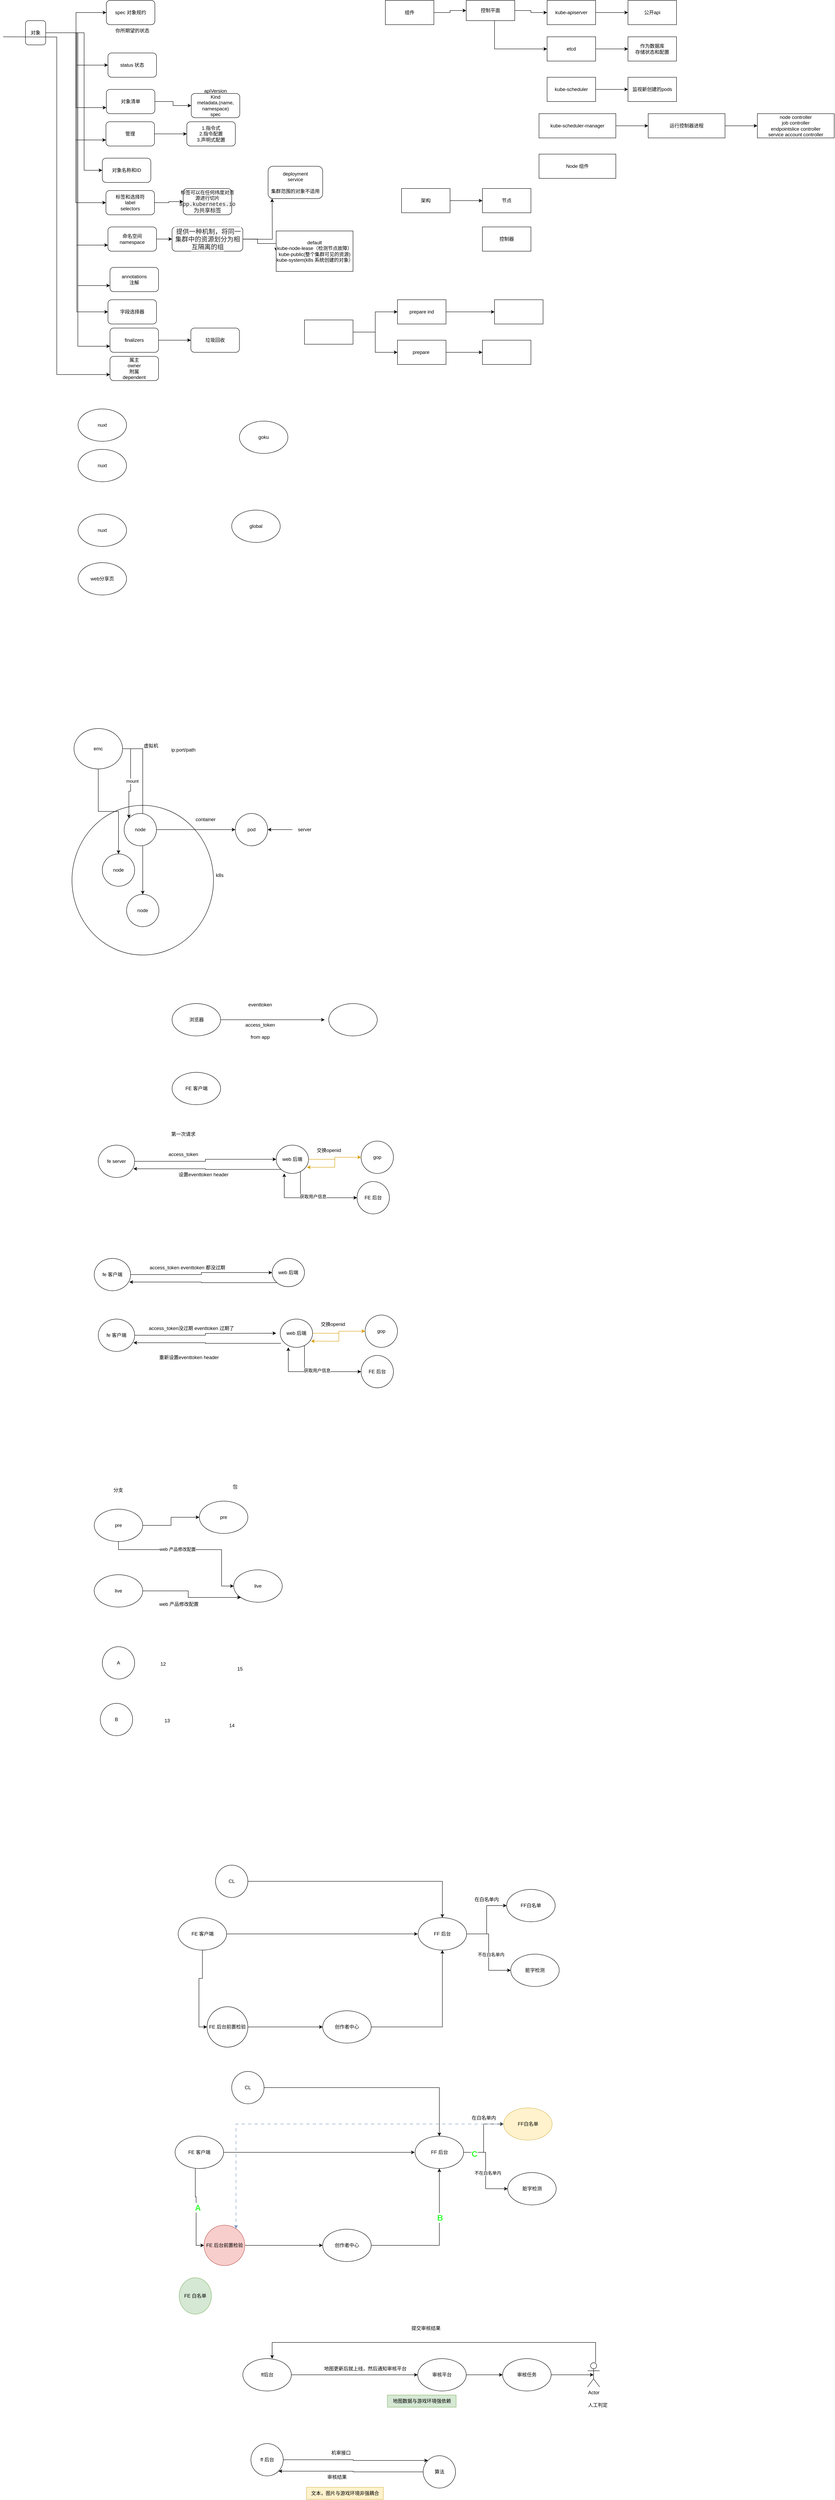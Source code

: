 <mxfile version="24.7.6">
  <diagram name="Page-1" id="EzidtO3Hb19t3wDcSpyZ">
    <mxGraphModel dx="1602" dy="846" grid="1" gridSize="10" guides="1" tooltips="1" connect="1" arrows="1" fold="1" page="1" pageScale="1" pageWidth="827" pageHeight="1169" math="0" shadow="0">
      <root>
        <mxCell id="0" />
        <mxCell id="1" parent="0" />
        <mxCell id="jzxiRd1BHdq7fpUtfgvh-10" value="" style="ellipse;whiteSpace=wrap;html=1;" vertex="1" parent="1">
          <mxGeometry x="265" y="2110" width="350" height="370" as="geometry" />
        </mxCell>
        <mxCell id="i67tSVPoHM7ITiix1ZI--3" value="" style="edgeStyle=orthogonalEdgeStyle;rounded=0;orthogonalLoop=1;jettySize=auto;html=1;" parent="1" source="i67tSVPoHM7ITiix1ZI--1" target="i67tSVPoHM7ITiix1ZI--2" edge="1">
          <mxGeometry relative="1" as="geometry" />
        </mxCell>
        <mxCell id="i67tSVPoHM7ITiix1ZI--5" style="edgeStyle=orthogonalEdgeStyle;rounded=0;orthogonalLoop=1;jettySize=auto;html=1;entryX=0;entryY=0.5;entryDx=0;entryDy=0;" parent="1" source="i67tSVPoHM7ITiix1ZI--1" target="i67tSVPoHM7ITiix1ZI--4" edge="1">
          <mxGeometry relative="1" as="geometry" />
        </mxCell>
        <mxCell id="i67tSVPoHM7ITiix1ZI--9" style="edgeStyle=orthogonalEdgeStyle;rounded=0;orthogonalLoop=1;jettySize=auto;html=1;entryX=0;entryY=0.75;entryDx=0;entryDy=0;" parent="1" source="i67tSVPoHM7ITiix1ZI--1" target="i67tSVPoHM7ITiix1ZI--8" edge="1">
          <mxGeometry relative="1" as="geometry" />
        </mxCell>
        <mxCell id="i67tSVPoHM7ITiix1ZI--13" style="edgeStyle=orthogonalEdgeStyle;rounded=0;orthogonalLoop=1;jettySize=auto;html=1;entryX=0;entryY=0.75;entryDx=0;entryDy=0;" parent="1" source="i67tSVPoHM7ITiix1ZI--1" target="i67tSVPoHM7ITiix1ZI--12" edge="1">
          <mxGeometry relative="1" as="geometry" />
        </mxCell>
        <mxCell id="i67tSVPoHM7ITiix1ZI--18" style="edgeStyle=orthogonalEdgeStyle;rounded=0;orthogonalLoop=1;jettySize=auto;html=1;entryX=0;entryY=0.5;entryDx=0;entryDy=0;" parent="1" source="i67tSVPoHM7ITiix1ZI--1" target="i67tSVPoHM7ITiix1ZI--17" edge="1">
          <mxGeometry relative="1" as="geometry">
            <Array as="points">
              <mxPoint x="295" y="200" />
              <mxPoint x="295" y="540" />
            </Array>
          </mxGeometry>
        </mxCell>
        <mxCell id="i67tSVPoHM7ITiix1ZI--21" style="edgeStyle=orthogonalEdgeStyle;rounded=0;orthogonalLoop=1;jettySize=auto;html=1;entryX=0;entryY=0.5;entryDx=0;entryDy=0;" parent="1" source="i67tSVPoHM7ITiix1ZI--1" target="i67tSVPoHM7ITiix1ZI--20" edge="1">
          <mxGeometry relative="1" as="geometry" />
        </mxCell>
        <mxCell id="i67tSVPoHM7ITiix1ZI--25" style="edgeStyle=orthogonalEdgeStyle;rounded=0;orthogonalLoop=1;jettySize=auto;html=1;entryX=0;entryY=0.75;entryDx=0;entryDy=0;" parent="1" source="i67tSVPoHM7ITiix1ZI--1" target="i67tSVPoHM7ITiix1ZI--24" edge="1">
          <mxGeometry relative="1" as="geometry" />
        </mxCell>
        <mxCell id="i67tSVPoHM7ITiix1ZI--36" style="edgeStyle=orthogonalEdgeStyle;rounded=0;orthogonalLoop=1;jettySize=auto;html=1;entryX=0;entryY=0.75;entryDx=0;entryDy=0;" parent="1" source="i67tSVPoHM7ITiix1ZI--1" target="i67tSVPoHM7ITiix1ZI--35" edge="1">
          <mxGeometry relative="1" as="geometry" />
        </mxCell>
        <mxCell id="i67tSVPoHM7ITiix1ZI--38" style="edgeStyle=orthogonalEdgeStyle;rounded=0;orthogonalLoop=1;jettySize=auto;html=1;entryX=0;entryY=0.5;entryDx=0;entryDy=0;" parent="1" source="i67tSVPoHM7ITiix1ZI--1" target="i67tSVPoHM7ITiix1ZI--37" edge="1">
          <mxGeometry relative="1" as="geometry" />
        </mxCell>
        <mxCell id="i67tSVPoHM7ITiix1ZI--40" style="edgeStyle=orthogonalEdgeStyle;rounded=0;orthogonalLoop=1;jettySize=auto;html=1;entryX=0;entryY=0.75;entryDx=0;entryDy=0;" parent="1" source="i67tSVPoHM7ITiix1ZI--1" target="i67tSVPoHM7ITiix1ZI--39" edge="1">
          <mxGeometry relative="1" as="geometry" />
        </mxCell>
        <mxCell id="i67tSVPoHM7ITiix1ZI--1" value="对象" style="rounded=1;whiteSpace=wrap;html=1;" parent="1" vertex="1">
          <mxGeometry x="150" y="170" width="50" height="60" as="geometry" />
        </mxCell>
        <mxCell id="i67tSVPoHM7ITiix1ZI--2" value="spec 对象规约" style="rounded=1;whiteSpace=wrap;html=1;" parent="1" vertex="1">
          <mxGeometry x="350" y="120" width="120" height="60" as="geometry" />
        </mxCell>
        <mxCell id="i67tSVPoHM7ITiix1ZI--4" value="status 状态" style="rounded=1;whiteSpace=wrap;html=1;" parent="1" vertex="1">
          <mxGeometry x="354" y="250" width="120" height="60" as="geometry" />
        </mxCell>
        <mxCell id="i67tSVPoHM7ITiix1ZI--6" value="你所期望的状态" style="text;html=1;align=center;verticalAlign=middle;resizable=0;points=[];autosize=1;strokeColor=none;fillColor=none;" parent="1" vertex="1">
          <mxGeometry x="359" y="180" width="110" height="30" as="geometry" />
        </mxCell>
        <mxCell id="i67tSVPoHM7ITiix1ZI--11" value="" style="edgeStyle=orthogonalEdgeStyle;rounded=0;orthogonalLoop=1;jettySize=auto;html=1;" parent="1" source="i67tSVPoHM7ITiix1ZI--8" target="i67tSVPoHM7ITiix1ZI--10" edge="1">
          <mxGeometry relative="1" as="geometry" />
        </mxCell>
        <mxCell id="i67tSVPoHM7ITiix1ZI--8" value="对象清单" style="rounded=1;whiteSpace=wrap;html=1;" parent="1" vertex="1">
          <mxGeometry x="350" y="340" width="120" height="60" as="geometry" />
        </mxCell>
        <mxCell id="i67tSVPoHM7ITiix1ZI--10" value="apiVersion&lt;div&gt;Kind&lt;/div&gt;&lt;div&gt;metadata.(name, namespace)&lt;/div&gt;&lt;div&gt;spec&lt;/div&gt;&lt;div&gt;&lt;br&gt;&lt;/div&gt;" style="rounded=1;whiteSpace=wrap;html=1;" parent="1" vertex="1">
          <mxGeometry x="560" y="350" width="120" height="60" as="geometry" />
        </mxCell>
        <mxCell id="i67tSVPoHM7ITiix1ZI--15" value="" style="edgeStyle=orthogonalEdgeStyle;rounded=0;orthogonalLoop=1;jettySize=auto;html=1;" parent="1" source="i67tSVPoHM7ITiix1ZI--12" target="i67tSVPoHM7ITiix1ZI--14" edge="1">
          <mxGeometry relative="1" as="geometry" />
        </mxCell>
        <mxCell id="i67tSVPoHM7ITiix1ZI--12" value="管理" style="rounded=1;whiteSpace=wrap;html=1;" parent="1" vertex="1">
          <mxGeometry x="349" y="420" width="120" height="60" as="geometry" />
        </mxCell>
        <mxCell id="i67tSVPoHM7ITiix1ZI--14" value="1.指令式&lt;div&gt;2.指令配置&lt;/div&gt;&lt;div&gt;3.声明式配置&lt;/div&gt;" style="rounded=1;whiteSpace=wrap;html=1;" parent="1" vertex="1">
          <mxGeometry x="549" y="420" width="120" height="60" as="geometry" />
        </mxCell>
        <mxCell id="i67tSVPoHM7ITiix1ZI--17" value="对象名称和ID" style="rounded=1;whiteSpace=wrap;html=1;" parent="1" vertex="1">
          <mxGeometry x="340" y="510" width="120" height="60" as="geometry" />
        </mxCell>
        <mxCell id="i67tSVPoHM7ITiix1ZI--23" value="" style="edgeStyle=orthogonalEdgeStyle;rounded=0;orthogonalLoop=1;jettySize=auto;html=1;" parent="1" source="i67tSVPoHM7ITiix1ZI--20" target="i67tSVPoHM7ITiix1ZI--22" edge="1">
          <mxGeometry relative="1" as="geometry" />
        </mxCell>
        <mxCell id="i67tSVPoHM7ITiix1ZI--20" value="标签和选择符&lt;div&gt;label&lt;/div&gt;&lt;div&gt;selectors&lt;/div&gt;" style="rounded=1;whiteSpace=wrap;html=1;" parent="1" vertex="1">
          <mxGeometry x="349" y="590" width="120" height="60" as="geometry" />
        </mxCell>
        <mxCell id="i67tSVPoHM7ITiix1ZI--22" value="标签可以在任何纬度对资源进行切片&lt;div&gt;&lt;span style=&quot;color: rgb(34, 34, 34); font-family: SFMono-Regular, Menlo, Monaco, Consolas, &amp;quot;liberation mono&amp;quot;, &amp;quot;courier new&amp;quot;, monospace; font-size: 13.6px; text-align: left; background-color: rgba(0, 0, 0, 0.05);&quot;&gt;app.kubernetes.io 为共享标签&lt;/span&gt;&lt;br&gt;&lt;/div&gt;" style="rounded=1;whiteSpace=wrap;html=1;" parent="1" vertex="1">
          <mxGeometry x="540" y="585" width="120" height="65" as="geometry" />
        </mxCell>
        <mxCell id="i67tSVPoHM7ITiix1ZI--27" value="" style="edgeStyle=orthogonalEdgeStyle;rounded=0;orthogonalLoop=1;jettySize=auto;html=1;" parent="1" source="i67tSVPoHM7ITiix1ZI--24" target="i67tSVPoHM7ITiix1ZI--26" edge="1">
          <mxGeometry relative="1" as="geometry" />
        </mxCell>
        <mxCell id="i67tSVPoHM7ITiix1ZI--24" value="命名空间&lt;div&gt;namespace&lt;/div&gt;" style="rounded=1;whiteSpace=wrap;html=1;" parent="1" vertex="1">
          <mxGeometry x="354" y="680" width="120" height="60" as="geometry" />
        </mxCell>
        <mxCell id="i67tSVPoHM7ITiix1ZI--29" value="" style="edgeStyle=orthogonalEdgeStyle;rounded=0;orthogonalLoop=1;jettySize=auto;html=1;" parent="1" edge="1">
          <mxGeometry relative="1" as="geometry">
            <mxPoint x="630" y="710" as="sourcePoint" />
            <mxPoint x="760" y="610" as="targetPoint" />
          </mxGeometry>
        </mxCell>
        <mxCell id="i67tSVPoHM7ITiix1ZI--31" style="edgeStyle=orthogonalEdgeStyle;rounded=0;orthogonalLoop=1;jettySize=auto;html=1;entryX=0;entryY=0.5;entryDx=0;entryDy=0;" parent="1" source="i67tSVPoHM7ITiix1ZI--26" target="i67tSVPoHM7ITiix1ZI--32" edge="1">
          <mxGeometry relative="1" as="geometry">
            <mxPoint x="760" y="720" as="targetPoint" />
            <Array as="points">
              <mxPoint x="724" y="710" />
              <mxPoint x="724" y="721" />
            </Array>
          </mxGeometry>
        </mxCell>
        <mxCell id="i67tSVPoHM7ITiix1ZI--26" value="&lt;span style=&quot;color: rgb(34, 34, 34); font-family: &amp;quot;open sans&amp;quot;, -apple-system, &amp;quot;system-ui&amp;quot;, &amp;quot;segoe ui&amp;quot;, Roboto, &amp;quot;helvetica neue&amp;quot;, Arial, sans-serif, &amp;quot;apple color emoji&amp;quot;, &amp;quot;segoe ui emoji&amp;quot;, &amp;quot;segoe ui symbol&amp;quot;; font-size: 16px; text-align: left; background-color: rgb(255, 255, 255);&quot;&gt;&amp;nbsp;提供一种机制，将同一集群中的资源划分为相互隔离的组&lt;/span&gt;" style="rounded=1;whiteSpace=wrap;html=1;" parent="1" vertex="1">
          <mxGeometry x="512.5" y="680" width="175" height="60" as="geometry" />
        </mxCell>
        <mxCell id="i67tSVPoHM7ITiix1ZI--28" value="deployment&lt;div&gt;service&lt;/div&gt;&lt;div&gt;&lt;br&gt;&lt;/div&gt;&lt;div&gt;集群范围的对象不适用&lt;/div&gt;" style="whiteSpace=wrap;html=1;rounded=1;" parent="1" vertex="1">
          <mxGeometry x="750" y="530" width="135" height="80" as="geometry" />
        </mxCell>
        <mxCell id="i67tSVPoHM7ITiix1ZI--32" value="default&lt;div&gt;kube-node-lease（检测节点故障）&lt;/div&gt;&lt;div&gt;kube-public(整个集群可见的资源)&lt;/div&gt;&lt;div&gt;kube-system(k8s 系统创建的对象）&lt;/div&gt;" style="whiteSpace=wrap;html=1;" parent="1" vertex="1">
          <mxGeometry x="770" y="690" width="190" height="100" as="geometry" />
        </mxCell>
        <mxCell id="i67tSVPoHM7ITiix1ZI--35" value="annotations&lt;div&gt;注解&lt;/div&gt;" style="rounded=1;whiteSpace=wrap;html=1;" parent="1" vertex="1">
          <mxGeometry x="359" y="780" width="120" height="60" as="geometry" />
        </mxCell>
        <mxCell id="i67tSVPoHM7ITiix1ZI--37" value="字段选择器" style="rounded=1;whiteSpace=wrap;html=1;" parent="1" vertex="1">
          <mxGeometry x="354" y="860" width="120" height="60" as="geometry" />
        </mxCell>
        <mxCell id="i67tSVPoHM7ITiix1ZI--42" value="" style="edgeStyle=orthogonalEdgeStyle;rounded=0;orthogonalLoop=1;jettySize=auto;html=1;" parent="1" source="i67tSVPoHM7ITiix1ZI--39" target="i67tSVPoHM7ITiix1ZI--41" edge="1">
          <mxGeometry relative="1" as="geometry" />
        </mxCell>
        <mxCell id="i67tSVPoHM7ITiix1ZI--39" value="finalizers" style="rounded=1;whiteSpace=wrap;html=1;" parent="1" vertex="1">
          <mxGeometry x="359" y="930" width="120" height="60" as="geometry" />
        </mxCell>
        <mxCell id="i67tSVPoHM7ITiix1ZI--41" value="垃圾回收" style="rounded=1;whiteSpace=wrap;html=1;" parent="1" vertex="1">
          <mxGeometry x="559" y="930" width="120" height="60" as="geometry" />
        </mxCell>
        <mxCell id="i67tSVPoHM7ITiix1ZI--43" value="属主&lt;div&gt;owner&lt;/div&gt;&lt;div&gt;附属&lt;/div&gt;&lt;div&gt;dependent&lt;/div&gt;" style="rounded=1;whiteSpace=wrap;html=1;" parent="1" vertex="1">
          <mxGeometry x="359" y="1000" width="120" height="60" as="geometry" />
        </mxCell>
        <mxCell id="i67tSVPoHM7ITiix1ZI--44" style="edgeStyle=orthogonalEdgeStyle;rounded=0;orthogonalLoop=1;jettySize=auto;html=1;entryX=0;entryY=0.75;entryDx=0;entryDy=0;" parent="1" target="i67tSVPoHM7ITiix1ZI--43" edge="1">
          <mxGeometry relative="1" as="geometry">
            <mxPoint x="94.75" y="210" as="sourcePoint" />
            <mxPoint x="254.75" y="1050" as="targetPoint" />
          </mxGeometry>
        </mxCell>
        <mxCell id="i67tSVPoHM7ITiix1ZI--50" value="" style="edgeStyle=orthogonalEdgeStyle;rounded=0;orthogonalLoop=1;jettySize=auto;html=1;" parent="1" source="i67tSVPoHM7ITiix1ZI--47" target="i67tSVPoHM7ITiix1ZI--49" edge="1">
          <mxGeometry relative="1" as="geometry" />
        </mxCell>
        <mxCell id="i67tSVPoHM7ITiix1ZI--47" value="组件" style="whiteSpace=wrap;html=1;" parent="1" vertex="1">
          <mxGeometry x="1040" y="120" width="120" height="60" as="geometry" />
        </mxCell>
        <mxCell id="i67tSVPoHM7ITiix1ZI--52" value="" style="edgeStyle=orthogonalEdgeStyle;rounded=0;orthogonalLoop=1;jettySize=auto;html=1;" parent="1" source="i67tSVPoHM7ITiix1ZI--49" target="i67tSVPoHM7ITiix1ZI--51" edge="1">
          <mxGeometry relative="1" as="geometry" />
        </mxCell>
        <mxCell id="i67tSVPoHM7ITiix1ZI--56" style="edgeStyle=orthogonalEdgeStyle;rounded=0;orthogonalLoop=1;jettySize=auto;html=1;entryX=0;entryY=0.5;entryDx=0;entryDy=0;" parent="1" source="i67tSVPoHM7ITiix1ZI--49" target="i67tSVPoHM7ITiix1ZI--55" edge="1">
          <mxGeometry relative="1" as="geometry">
            <Array as="points">
              <mxPoint x="1310" y="240" />
            </Array>
          </mxGeometry>
        </mxCell>
        <mxCell id="i67tSVPoHM7ITiix1ZI--49" value="控制平面" style="whiteSpace=wrap;html=1;" parent="1" vertex="1">
          <mxGeometry x="1240" y="120" width="120" height="50" as="geometry" />
        </mxCell>
        <mxCell id="i67tSVPoHM7ITiix1ZI--54" value="" style="edgeStyle=orthogonalEdgeStyle;rounded=0;orthogonalLoop=1;jettySize=auto;html=1;" parent="1" source="i67tSVPoHM7ITiix1ZI--51" target="i67tSVPoHM7ITiix1ZI--53" edge="1">
          <mxGeometry relative="1" as="geometry" />
        </mxCell>
        <mxCell id="i67tSVPoHM7ITiix1ZI--51" value="kube-apiserver" style="whiteSpace=wrap;html=1;" parent="1" vertex="1">
          <mxGeometry x="1440" y="120" width="120" height="60" as="geometry" />
        </mxCell>
        <mxCell id="i67tSVPoHM7ITiix1ZI--53" value="公开api" style="whiteSpace=wrap;html=1;" parent="1" vertex="1">
          <mxGeometry x="1640" y="120" width="120" height="60" as="geometry" />
        </mxCell>
        <mxCell id="i67tSVPoHM7ITiix1ZI--58" value="" style="edgeStyle=orthogonalEdgeStyle;rounded=0;orthogonalLoop=1;jettySize=auto;html=1;" parent="1" source="i67tSVPoHM7ITiix1ZI--55" target="i67tSVPoHM7ITiix1ZI--57" edge="1">
          <mxGeometry relative="1" as="geometry" />
        </mxCell>
        <mxCell id="i67tSVPoHM7ITiix1ZI--55" value="etcd" style="whiteSpace=wrap;html=1;" parent="1" vertex="1">
          <mxGeometry x="1440" y="210" width="120" height="60" as="geometry" />
        </mxCell>
        <mxCell id="i67tSVPoHM7ITiix1ZI--57" value="作为数据库&lt;div&gt;存储状态和配置&lt;/div&gt;" style="whiteSpace=wrap;html=1;" parent="1" vertex="1">
          <mxGeometry x="1640" y="210" width="120" height="60" as="geometry" />
        </mxCell>
        <mxCell id="i67tSVPoHM7ITiix1ZI--61" value="" style="edgeStyle=orthogonalEdgeStyle;rounded=0;orthogonalLoop=1;jettySize=auto;html=1;" parent="1" source="i67tSVPoHM7ITiix1ZI--59" target="i67tSVPoHM7ITiix1ZI--60" edge="1">
          <mxGeometry relative="1" as="geometry" />
        </mxCell>
        <mxCell id="i67tSVPoHM7ITiix1ZI--59" value="kube-scheduler" style="whiteSpace=wrap;html=1;" parent="1" vertex="1">
          <mxGeometry x="1440" y="310" width="120" height="60" as="geometry" />
        </mxCell>
        <mxCell id="i67tSVPoHM7ITiix1ZI--60" value="监视新创建的pods" style="whiteSpace=wrap;html=1;" parent="1" vertex="1">
          <mxGeometry x="1640" y="310" width="120" height="60" as="geometry" />
        </mxCell>
        <mxCell id="i67tSVPoHM7ITiix1ZI--64" value="" style="edgeStyle=orthogonalEdgeStyle;rounded=0;orthogonalLoop=1;jettySize=auto;html=1;" parent="1" source="i67tSVPoHM7ITiix1ZI--62" target="i67tSVPoHM7ITiix1ZI--63" edge="1">
          <mxGeometry relative="1" as="geometry" />
        </mxCell>
        <mxCell id="i67tSVPoHM7ITiix1ZI--62" value="kube-scheduler-manager" style="whiteSpace=wrap;html=1;" parent="1" vertex="1">
          <mxGeometry x="1420" y="400" width="190" height="60" as="geometry" />
        </mxCell>
        <mxCell id="i67tSVPoHM7ITiix1ZI--66" value="" style="edgeStyle=orthogonalEdgeStyle;rounded=0;orthogonalLoop=1;jettySize=auto;html=1;" parent="1" source="i67tSVPoHM7ITiix1ZI--63" target="i67tSVPoHM7ITiix1ZI--65" edge="1">
          <mxGeometry relative="1" as="geometry" />
        </mxCell>
        <mxCell id="i67tSVPoHM7ITiix1ZI--63" value="运行控制器进程" style="whiteSpace=wrap;html=1;" parent="1" vertex="1">
          <mxGeometry x="1690" y="400" width="190" height="60" as="geometry" />
        </mxCell>
        <mxCell id="i67tSVPoHM7ITiix1ZI--65" value="node controller&lt;div&gt;job controller&lt;/div&gt;&lt;div&gt;endpointslice controller&lt;/div&gt;&lt;div&gt;service account controller&lt;/div&gt;" style="whiteSpace=wrap;html=1;" parent="1" vertex="1">
          <mxGeometry x="1960" y="400" width="190" height="60" as="geometry" />
        </mxCell>
        <mxCell id="i67tSVPoHM7ITiix1ZI--67" value="Node 组件" style="whiteSpace=wrap;html=1;" parent="1" vertex="1">
          <mxGeometry x="1420" y="500" width="190" height="60" as="geometry" />
        </mxCell>
        <mxCell id="i67tSVPoHM7ITiix1ZI--70" value="" style="edgeStyle=orthogonalEdgeStyle;rounded=0;orthogonalLoop=1;jettySize=auto;html=1;" parent="1" source="i67tSVPoHM7ITiix1ZI--68" target="i67tSVPoHM7ITiix1ZI--69" edge="1">
          <mxGeometry relative="1" as="geometry" />
        </mxCell>
        <mxCell id="i67tSVPoHM7ITiix1ZI--68" value="架构" style="whiteSpace=wrap;html=1;" parent="1" vertex="1">
          <mxGeometry x="1080" y="585" width="120" height="60" as="geometry" />
        </mxCell>
        <mxCell id="i67tSVPoHM7ITiix1ZI--69" value="节点" style="whiteSpace=wrap;html=1;" parent="1" vertex="1">
          <mxGeometry x="1280" y="585" width="120" height="60" as="geometry" />
        </mxCell>
        <mxCell id="i67tSVPoHM7ITiix1ZI--71" value="控制器" style="whiteSpace=wrap;html=1;" parent="1" vertex="1">
          <mxGeometry x="1280" y="680" width="120" height="60" as="geometry" />
        </mxCell>
        <mxCell id="i67tSVPoHM7ITiix1ZI--79" style="edgeStyle=orthogonalEdgeStyle;rounded=0;orthogonalLoop=1;jettySize=auto;html=1;" parent="1" source="i67tSVPoHM7ITiix1ZI--72" edge="1">
          <mxGeometry relative="1" as="geometry">
            <mxPoint x="1280" y="990" as="targetPoint" />
          </mxGeometry>
        </mxCell>
        <mxCell id="i67tSVPoHM7ITiix1ZI--72" value="prepare&amp;nbsp;" style="rounded=0;whiteSpace=wrap;html=1;" parent="1" vertex="1">
          <mxGeometry x="1070" y="960" width="120" height="60" as="geometry" />
        </mxCell>
        <mxCell id="i67tSVPoHM7ITiix1ZI--77" style="edgeStyle=orthogonalEdgeStyle;rounded=0;orthogonalLoop=1;jettySize=auto;html=1;" parent="1" source="i67tSVPoHM7ITiix1ZI--73" edge="1">
          <mxGeometry relative="1" as="geometry">
            <mxPoint x="1310" y="890" as="targetPoint" />
          </mxGeometry>
        </mxCell>
        <mxCell id="i67tSVPoHM7ITiix1ZI--73" value="prepare ind" style="rounded=0;whiteSpace=wrap;html=1;" parent="1" vertex="1">
          <mxGeometry x="1070" y="860" width="120" height="60" as="geometry" />
        </mxCell>
        <mxCell id="i67tSVPoHM7ITiix1ZI--75" style="edgeStyle=orthogonalEdgeStyle;rounded=0;orthogonalLoop=1;jettySize=auto;html=1;entryX=0;entryY=0.5;entryDx=0;entryDy=0;" parent="1" source="i67tSVPoHM7ITiix1ZI--74" target="i67tSVPoHM7ITiix1ZI--73" edge="1">
          <mxGeometry relative="1" as="geometry" />
        </mxCell>
        <mxCell id="i67tSVPoHM7ITiix1ZI--76" style="edgeStyle=orthogonalEdgeStyle;rounded=0;orthogonalLoop=1;jettySize=auto;html=1;" parent="1" source="i67tSVPoHM7ITiix1ZI--74" target="i67tSVPoHM7ITiix1ZI--72" edge="1">
          <mxGeometry relative="1" as="geometry" />
        </mxCell>
        <mxCell id="i67tSVPoHM7ITiix1ZI--74" value="" style="rounded=0;whiteSpace=wrap;html=1;" parent="1" vertex="1">
          <mxGeometry x="840" y="910" width="120" height="60" as="geometry" />
        </mxCell>
        <mxCell id="i67tSVPoHM7ITiix1ZI--78" value="" style="rounded=0;whiteSpace=wrap;html=1;" parent="1" vertex="1">
          <mxGeometry x="1310" y="860" width="120" height="60" as="geometry" />
        </mxCell>
        <mxCell id="i67tSVPoHM7ITiix1ZI--80" value="" style="rounded=0;whiteSpace=wrap;html=1;" parent="1" vertex="1">
          <mxGeometry x="1280" y="960" width="120" height="60" as="geometry" />
        </mxCell>
        <mxCell id="xOwlHwxs3cl8Oye5NE4x-1" value="&lt;p data-pm-slice=&quot;1 1 []&quot;&gt;nuxt&lt;br&gt;&lt;/p&gt;" style="ellipse;whiteSpace=wrap;html=1;" parent="1" vertex="1">
          <mxGeometry x="280" y="1130" width="120" height="80" as="geometry" />
        </mxCell>
        <mxCell id="xOwlHwxs3cl8Oye5NE4x-2" value="&lt;p data-pm-slice=&quot;1 1 []&quot;&gt;web分享页&lt;/p&gt;" style="ellipse;whiteSpace=wrap;html=1;" parent="1" vertex="1">
          <mxGeometry x="280" y="1510" width="120" height="80" as="geometry" />
        </mxCell>
        <mxCell id="xOwlHwxs3cl8Oye5NE4x-3" value="&lt;p data-pm-slice=&quot;1 1 []&quot;&gt;goku&lt;/p&gt;" style="ellipse;whiteSpace=wrap;html=1;" parent="1" vertex="1">
          <mxGeometry x="679" y="1160" width="120" height="80" as="geometry" />
        </mxCell>
        <mxCell id="xOwlHwxs3cl8Oye5NE4x-4" value="&lt;p data-pm-slice=&quot;1 1 []&quot;&gt;global&lt;/p&gt;" style="ellipse;whiteSpace=wrap;html=1;" parent="1" vertex="1">
          <mxGeometry x="660" y="1380" width="120" height="80" as="geometry" />
        </mxCell>
        <mxCell id="xOwlHwxs3cl8Oye5NE4x-5" value="&lt;p data-pm-slice=&quot;1 1 []&quot;&gt;nuxt&lt;/p&gt;" style="ellipse;whiteSpace=wrap;html=1;" parent="1" vertex="1">
          <mxGeometry x="280" y="1390" width="120" height="80" as="geometry" />
        </mxCell>
        <mxCell id="xOwlHwxs3cl8Oye5NE4x-6" value="&lt;p data-pm-slice=&quot;1 1 []&quot;&gt;nuxt&lt;br&gt;&lt;/p&gt;" style="ellipse;whiteSpace=wrap;html=1;" parent="1" vertex="1">
          <mxGeometry x="280" y="1230" width="120" height="80" as="geometry" />
        </mxCell>
        <mxCell id="jzxiRd1BHdq7fpUtfgvh-5" style="edgeStyle=orthogonalEdgeStyle;rounded=0;orthogonalLoop=1;jettySize=auto;html=1;entryX=0;entryY=0;entryDx=0;entryDy=0;" edge="1" parent="1" source="jzxiRd1BHdq7fpUtfgvh-1" target="jzxiRd1BHdq7fpUtfgvh-4">
          <mxGeometry relative="1" as="geometry" />
        </mxCell>
        <mxCell id="jzxiRd1BHdq7fpUtfgvh-6" value="mount" style="edgeLabel;html=1;align=center;verticalAlign=middle;resizable=0;points=[];" vertex="1" connectable="0" parent="jzxiRd1BHdq7fpUtfgvh-5">
          <mxGeometry x="0.013" y="4" relative="1" as="geometry">
            <mxPoint as="offset" />
          </mxGeometry>
        </mxCell>
        <mxCell id="jzxiRd1BHdq7fpUtfgvh-12" style="edgeStyle=orthogonalEdgeStyle;rounded=0;orthogonalLoop=1;jettySize=auto;html=1;" edge="1" parent="1" source="jzxiRd1BHdq7fpUtfgvh-1" target="jzxiRd1BHdq7fpUtfgvh-8">
          <mxGeometry relative="1" as="geometry" />
        </mxCell>
        <mxCell id="jzxiRd1BHdq7fpUtfgvh-17" style="edgeStyle=orthogonalEdgeStyle;rounded=0;orthogonalLoop=1;jettySize=auto;html=1;" edge="1" parent="1" source="jzxiRd1BHdq7fpUtfgvh-1" target="jzxiRd1BHdq7fpUtfgvh-9">
          <mxGeometry relative="1" as="geometry" />
        </mxCell>
        <mxCell id="jzxiRd1BHdq7fpUtfgvh-1" value="emc" style="ellipse;whiteSpace=wrap;html=1;" vertex="1" parent="1">
          <mxGeometry x="270" y="1920" width="120" height="100" as="geometry" />
        </mxCell>
        <mxCell id="jzxiRd1BHdq7fpUtfgvh-2" value="虚拟机" style="text;html=1;align=center;verticalAlign=middle;resizable=0;points=[];autosize=1;strokeColor=none;fillColor=none;" vertex="1" parent="1">
          <mxGeometry x="430" y="1948" width="60" height="30" as="geometry" />
        </mxCell>
        <mxCell id="jzxiRd1BHdq7fpUtfgvh-3" value="ip:port/path" style="text;html=1;align=center;verticalAlign=middle;resizable=0;points=[];autosize=1;strokeColor=none;fillColor=none;" vertex="1" parent="1">
          <mxGeometry x="500" y="1958" width="80" height="30" as="geometry" />
        </mxCell>
        <mxCell id="jzxiRd1BHdq7fpUtfgvh-13" style="edgeStyle=orthogonalEdgeStyle;rounded=0;orthogonalLoop=1;jettySize=auto;html=1;entryX=0;entryY=0.5;entryDx=0;entryDy=0;" edge="1" parent="1" source="jzxiRd1BHdq7fpUtfgvh-4" target="jzxiRd1BHdq7fpUtfgvh-7">
          <mxGeometry relative="1" as="geometry" />
        </mxCell>
        <mxCell id="jzxiRd1BHdq7fpUtfgvh-4" value="node" style="ellipse;whiteSpace=wrap;html=1;" vertex="1" parent="1">
          <mxGeometry x="394" y="2130" width="80" height="80" as="geometry" />
        </mxCell>
        <mxCell id="jzxiRd1BHdq7fpUtfgvh-7" value="pod" style="ellipse;whiteSpace=wrap;html=1;" vertex="1" parent="1">
          <mxGeometry x="669" y="2130" width="80" height="80" as="geometry" />
        </mxCell>
        <mxCell id="jzxiRd1BHdq7fpUtfgvh-8" value="node" style="ellipse;whiteSpace=wrap;html=1;" vertex="1" parent="1">
          <mxGeometry x="340" y="2230" width="80" height="80" as="geometry" />
        </mxCell>
        <mxCell id="jzxiRd1BHdq7fpUtfgvh-9" value="node" style="ellipse;whiteSpace=wrap;html=1;" vertex="1" parent="1">
          <mxGeometry x="400" y="2330" width="80" height="80" as="geometry" />
        </mxCell>
        <mxCell id="jzxiRd1BHdq7fpUtfgvh-11" value="k8s" style="text;html=1;align=center;verticalAlign=middle;resizable=0;points=[];autosize=1;strokeColor=none;fillColor=none;" vertex="1" parent="1">
          <mxGeometry x="610" y="2268" width="40" height="30" as="geometry" />
        </mxCell>
        <mxCell id="jzxiRd1BHdq7fpUtfgvh-14" value="container" style="text;html=1;align=center;verticalAlign=middle;resizable=0;points=[];autosize=1;strokeColor=none;fillColor=none;" vertex="1" parent="1">
          <mxGeometry x="560" y="2130" width="70" height="30" as="geometry" />
        </mxCell>
        <mxCell id="jzxiRd1BHdq7fpUtfgvh-16" style="edgeStyle=orthogonalEdgeStyle;rounded=0;orthogonalLoop=1;jettySize=auto;html=1;entryX=1;entryY=0.5;entryDx=0;entryDy=0;" edge="1" parent="1" source="jzxiRd1BHdq7fpUtfgvh-15" target="jzxiRd1BHdq7fpUtfgvh-7">
          <mxGeometry relative="1" as="geometry" />
        </mxCell>
        <mxCell id="jzxiRd1BHdq7fpUtfgvh-15" value="server" style="text;html=1;align=center;verticalAlign=middle;resizable=0;points=[];autosize=1;strokeColor=none;fillColor=none;" vertex="1" parent="1">
          <mxGeometry x="810" y="2155" width="60" height="30" as="geometry" />
        </mxCell>
        <mxCell id="jzxiRd1BHdq7fpUtfgvh-20" style="edgeStyle=orthogonalEdgeStyle;rounded=0;orthogonalLoop=1;jettySize=auto;html=1;" edge="1" parent="1" source="jzxiRd1BHdq7fpUtfgvh-18">
          <mxGeometry relative="1" as="geometry">
            <mxPoint x="890" y="2640" as="targetPoint" />
          </mxGeometry>
        </mxCell>
        <mxCell id="jzxiRd1BHdq7fpUtfgvh-18" value="浏览器" style="ellipse;whiteSpace=wrap;html=1;" vertex="1" parent="1">
          <mxGeometry x="512.5" y="2600" width="120" height="80" as="geometry" />
        </mxCell>
        <mxCell id="jzxiRd1BHdq7fpUtfgvh-19" value="FE 客户端" style="ellipse;whiteSpace=wrap;html=1;" vertex="1" parent="1">
          <mxGeometry x="512.5" y="2770" width="120" height="80" as="geometry" />
        </mxCell>
        <mxCell id="jzxiRd1BHdq7fpUtfgvh-22" value="" style="ellipse;whiteSpace=wrap;html=1;" vertex="1" parent="1">
          <mxGeometry x="900" y="2600" width="120" height="80" as="geometry" />
        </mxCell>
        <mxCell id="jzxiRd1BHdq7fpUtfgvh-23" value="eventtoken" style="text;html=1;align=center;verticalAlign=middle;resizable=0;points=[];autosize=1;strokeColor=none;fillColor=none;" vertex="1" parent="1">
          <mxGeometry x="690" y="2588" width="80" height="30" as="geometry" />
        </mxCell>
        <mxCell id="jzxiRd1BHdq7fpUtfgvh-24" value="access_token" style="text;html=1;align=center;verticalAlign=middle;resizable=0;points=[];autosize=1;strokeColor=none;fillColor=none;" vertex="1" parent="1">
          <mxGeometry x="680" y="2638" width="100" height="30" as="geometry" />
        </mxCell>
        <mxCell id="jzxiRd1BHdq7fpUtfgvh-26" value="from app" style="text;html=1;align=center;verticalAlign=middle;resizable=0;points=[];autosize=1;strokeColor=none;fillColor=none;" vertex="1" parent="1">
          <mxGeometry x="695" y="2668" width="70" height="30" as="geometry" />
        </mxCell>
        <mxCell id="jzxiRd1BHdq7fpUtfgvh-28" style="edgeStyle=orthogonalEdgeStyle;rounded=0;orthogonalLoop=1;jettySize=auto;html=1;entryX=0;entryY=0.5;entryDx=0;entryDy=0;" edge="1" parent="1" source="jzxiRd1BHdq7fpUtfgvh-27" target="jzxiRd1BHdq7fpUtfgvh-29">
          <mxGeometry relative="1" as="geometry">
            <mxPoint x="500" y="2990" as="targetPoint" />
          </mxGeometry>
        </mxCell>
        <mxCell id="jzxiRd1BHdq7fpUtfgvh-27" value="fe server" style="ellipse;whiteSpace=wrap;html=1;" vertex="1" parent="1">
          <mxGeometry x="330" y="2950" width="90" height="80" as="geometry" />
        </mxCell>
        <mxCell id="jzxiRd1BHdq7fpUtfgvh-31" style="edgeStyle=orthogonalEdgeStyle;rounded=0;orthogonalLoop=1;jettySize=auto;html=1;entryX=0;entryY=0.5;entryDx=0;entryDy=0;fillColor=#ffe6cc;strokeColor=#d79b00;" edge="1" parent="1" source="jzxiRd1BHdq7fpUtfgvh-29" target="jzxiRd1BHdq7fpUtfgvh-32">
          <mxGeometry relative="1" as="geometry">
            <mxPoint x="940" y="2980" as="targetPoint" />
          </mxGeometry>
        </mxCell>
        <mxCell id="jzxiRd1BHdq7fpUtfgvh-35" style="edgeStyle=orthogonalEdgeStyle;rounded=0;orthogonalLoop=1;jettySize=auto;html=1;exitX=1;exitY=0.5;exitDx=0;exitDy=0;entryX=0;entryY=0.5;entryDx=0;entryDy=0;" edge="1" parent="1" source="jzxiRd1BHdq7fpUtfgvh-29" target="jzxiRd1BHdq7fpUtfgvh-34">
          <mxGeometry relative="1" as="geometry">
            <Array as="points">
              <mxPoint x="830" y="2985" />
              <mxPoint x="830" y="3080" />
            </Array>
          </mxGeometry>
        </mxCell>
        <mxCell id="jzxiRd1BHdq7fpUtfgvh-29" value="web 后端" style="ellipse;whiteSpace=wrap;html=1;" vertex="1" parent="1">
          <mxGeometry x="770" y="2950" width="80" height="70" as="geometry" />
        </mxCell>
        <mxCell id="jzxiRd1BHdq7fpUtfgvh-30" value="access_token" style="text;html=1;align=center;verticalAlign=middle;resizable=0;points=[];autosize=1;strokeColor=none;fillColor=none;" vertex="1" parent="1">
          <mxGeometry x="490" y="2958" width="100" height="30" as="geometry" />
        </mxCell>
        <mxCell id="jzxiRd1BHdq7fpUtfgvh-32" value="gop" style="ellipse;whiteSpace=wrap;html=1;" vertex="1" parent="1">
          <mxGeometry x="980" y="2940" width="80" height="80" as="geometry" />
        </mxCell>
        <mxCell id="jzxiRd1BHdq7fpUtfgvh-33" style="edgeStyle=orthogonalEdgeStyle;rounded=0;orthogonalLoop=1;jettySize=auto;html=1;entryX=0.95;entryY=0.781;entryDx=0;entryDy=0;entryPerimeter=0;fillColor=#ffe6cc;strokeColor=#d79b00;" edge="1" parent="1" source="jzxiRd1BHdq7fpUtfgvh-32" target="jzxiRd1BHdq7fpUtfgvh-29">
          <mxGeometry relative="1" as="geometry" />
        </mxCell>
        <mxCell id="jzxiRd1BHdq7fpUtfgvh-34" value="FE 后台" style="ellipse;whiteSpace=wrap;html=1;" vertex="1" parent="1">
          <mxGeometry x="970" y="3040" width="80" height="80" as="geometry" />
        </mxCell>
        <mxCell id="jzxiRd1BHdq7fpUtfgvh-36" style="edgeStyle=orthogonalEdgeStyle;rounded=0;orthogonalLoop=1;jettySize=auto;html=1;entryX=0.25;entryY=1;entryDx=0;entryDy=0;entryPerimeter=0;" edge="1" parent="1" source="jzxiRd1BHdq7fpUtfgvh-34" target="jzxiRd1BHdq7fpUtfgvh-29">
          <mxGeometry relative="1" as="geometry" />
        </mxCell>
        <mxCell id="jzxiRd1BHdq7fpUtfgvh-38" value="获取用户信息" style="edgeLabel;html=1;align=center;verticalAlign=middle;resizable=0;points=[];" vertex="1" connectable="0" parent="jzxiRd1BHdq7fpUtfgvh-36">
          <mxGeometry x="-0.092" y="-3" relative="1" as="geometry">
            <mxPoint as="offset" />
          </mxGeometry>
        </mxCell>
        <mxCell id="jzxiRd1BHdq7fpUtfgvh-37" value="交换openid" style="text;html=1;align=center;verticalAlign=middle;resizable=0;points=[];autosize=1;strokeColor=none;fillColor=none;" vertex="1" parent="1">
          <mxGeometry x="860" y="2948" width="80" height="30" as="geometry" />
        </mxCell>
        <mxCell id="jzxiRd1BHdq7fpUtfgvh-41" style="edgeStyle=orthogonalEdgeStyle;rounded=0;orthogonalLoop=1;jettySize=auto;html=1;entryX=0.967;entryY=0.731;entryDx=0;entryDy=0;entryPerimeter=0;" edge="1" parent="1" source="jzxiRd1BHdq7fpUtfgvh-29" target="jzxiRd1BHdq7fpUtfgvh-27">
          <mxGeometry relative="1" as="geometry">
            <Array as="points">
              <mxPoint x="595" y="3010" />
              <mxPoint x="595" y="3009" />
            </Array>
          </mxGeometry>
        </mxCell>
        <mxCell id="jzxiRd1BHdq7fpUtfgvh-42" value="设置eventtoken header" style="text;html=1;align=center;verticalAlign=middle;resizable=0;points=[];autosize=1;strokeColor=none;fillColor=none;" vertex="1" parent="1">
          <mxGeometry x="515" y="3008" width="150" height="30" as="geometry" />
        </mxCell>
        <mxCell id="jzxiRd1BHdq7fpUtfgvh-43" value="第一次请求" style="text;html=1;align=center;verticalAlign=middle;resizable=0;points=[];autosize=1;strokeColor=none;fillColor=none;" vertex="1" parent="1">
          <mxGeometry x="500" y="2908" width="80" height="30" as="geometry" />
        </mxCell>
        <mxCell id="jzxiRd1BHdq7fpUtfgvh-44" style="edgeStyle=orthogonalEdgeStyle;rounded=0;orthogonalLoop=1;jettySize=auto;html=1;entryX=0;entryY=0.5;entryDx=0;entryDy=0;" edge="1" parent="1" source="jzxiRd1BHdq7fpUtfgvh-45" target="jzxiRd1BHdq7fpUtfgvh-46">
          <mxGeometry relative="1" as="geometry">
            <mxPoint x="490" y="3270" as="targetPoint" />
          </mxGeometry>
        </mxCell>
        <mxCell id="jzxiRd1BHdq7fpUtfgvh-45" value="fe 客户端" style="ellipse;whiteSpace=wrap;html=1;" vertex="1" parent="1">
          <mxGeometry x="320" y="3230" width="90" height="80" as="geometry" />
        </mxCell>
        <mxCell id="jzxiRd1BHdq7fpUtfgvh-46" value="web 后端" style="ellipse;whiteSpace=wrap;html=1;" vertex="1" parent="1">
          <mxGeometry x="760" y="3230" width="80" height="70" as="geometry" />
        </mxCell>
        <mxCell id="jzxiRd1BHdq7fpUtfgvh-48" style="edgeStyle=orthogonalEdgeStyle;rounded=0;orthogonalLoop=1;jettySize=auto;html=1;entryX=0.967;entryY=0.731;entryDx=0;entryDy=0;entryPerimeter=0;" edge="1" parent="1" source="jzxiRd1BHdq7fpUtfgvh-46" target="jzxiRd1BHdq7fpUtfgvh-45">
          <mxGeometry relative="1" as="geometry">
            <Array as="points">
              <mxPoint x="585" y="3290" />
              <mxPoint x="585" y="3289" />
            </Array>
          </mxGeometry>
        </mxCell>
        <mxCell id="jzxiRd1BHdq7fpUtfgvh-51" value="access_token eventtoken 都没过期" style="text;html=1;align=center;verticalAlign=middle;resizable=0;points=[];autosize=1;strokeColor=none;fillColor=none;" vertex="1" parent="1">
          <mxGeometry x="445" y="3238" width="210" height="30" as="geometry" />
        </mxCell>
        <mxCell id="jzxiRd1BHdq7fpUtfgvh-63" style="edgeStyle=orthogonalEdgeStyle;rounded=0;orthogonalLoop=1;jettySize=auto;html=1;entryX=0;entryY=0.5;entryDx=0;entryDy=0;" edge="1" parent="1" source="jzxiRd1BHdq7fpUtfgvh-64">
          <mxGeometry relative="1" as="geometry">
            <mxPoint x="770" y="3415" as="targetPoint" />
          </mxGeometry>
        </mxCell>
        <mxCell id="jzxiRd1BHdq7fpUtfgvh-64" value="fe 客户端" style="ellipse;whiteSpace=wrap;html=1;" vertex="1" parent="1">
          <mxGeometry x="330" y="3380" width="90" height="80" as="geometry" />
        </mxCell>
        <mxCell id="jzxiRd1BHdq7fpUtfgvh-66" style="edgeStyle=orthogonalEdgeStyle;rounded=0;orthogonalLoop=1;jettySize=auto;html=1;entryX=0.967;entryY=0.731;entryDx=0;entryDy=0;entryPerimeter=0;" edge="1" parent="1" target="jzxiRd1BHdq7fpUtfgvh-64">
          <mxGeometry relative="1" as="geometry">
            <Array as="points">
              <mxPoint x="595" y="3440" />
              <mxPoint x="595" y="3439" />
            </Array>
            <mxPoint x="782.006" y="3440" as="sourcePoint" />
          </mxGeometry>
        </mxCell>
        <mxCell id="jzxiRd1BHdq7fpUtfgvh-67" value="access_token没过期 eventtoken 过期了" style="text;html=1;align=center;verticalAlign=middle;resizable=0;points=[];autosize=1;strokeColor=none;fillColor=none;" vertex="1" parent="1">
          <mxGeometry x="445" y="3388" width="230" height="30" as="geometry" />
        </mxCell>
        <mxCell id="jzxiRd1BHdq7fpUtfgvh-68" style="edgeStyle=orthogonalEdgeStyle;rounded=0;orthogonalLoop=1;jettySize=auto;html=1;entryX=0;entryY=0.5;entryDx=0;entryDy=0;fillColor=#ffe6cc;strokeColor=#d79b00;" edge="1" parent="1" source="jzxiRd1BHdq7fpUtfgvh-70" target="jzxiRd1BHdq7fpUtfgvh-71">
          <mxGeometry relative="1" as="geometry">
            <mxPoint x="950" y="3410" as="targetPoint" />
          </mxGeometry>
        </mxCell>
        <mxCell id="jzxiRd1BHdq7fpUtfgvh-69" style="edgeStyle=orthogonalEdgeStyle;rounded=0;orthogonalLoop=1;jettySize=auto;html=1;exitX=1;exitY=0.5;exitDx=0;exitDy=0;entryX=0;entryY=0.5;entryDx=0;entryDy=0;" edge="1" parent="1" source="jzxiRd1BHdq7fpUtfgvh-70" target="jzxiRd1BHdq7fpUtfgvh-73">
          <mxGeometry relative="1" as="geometry">
            <Array as="points">
              <mxPoint x="840" y="3415" />
              <mxPoint x="840" y="3510" />
            </Array>
          </mxGeometry>
        </mxCell>
        <mxCell id="jzxiRd1BHdq7fpUtfgvh-70" value="web 后端" style="ellipse;whiteSpace=wrap;html=1;" vertex="1" parent="1">
          <mxGeometry x="780" y="3380" width="80" height="70" as="geometry" />
        </mxCell>
        <mxCell id="jzxiRd1BHdq7fpUtfgvh-71" value="gop" style="ellipse;whiteSpace=wrap;html=1;" vertex="1" parent="1">
          <mxGeometry x="990" y="3370" width="80" height="80" as="geometry" />
        </mxCell>
        <mxCell id="jzxiRd1BHdq7fpUtfgvh-72" style="edgeStyle=orthogonalEdgeStyle;rounded=0;orthogonalLoop=1;jettySize=auto;html=1;entryX=0.95;entryY=0.781;entryDx=0;entryDy=0;entryPerimeter=0;fillColor=#ffe6cc;strokeColor=#d79b00;" edge="1" parent="1" source="jzxiRd1BHdq7fpUtfgvh-71" target="jzxiRd1BHdq7fpUtfgvh-70">
          <mxGeometry relative="1" as="geometry" />
        </mxCell>
        <mxCell id="jzxiRd1BHdq7fpUtfgvh-73" value="FE 后台" style="ellipse;whiteSpace=wrap;html=1;" vertex="1" parent="1">
          <mxGeometry x="980" y="3470" width="80" height="80" as="geometry" />
        </mxCell>
        <mxCell id="jzxiRd1BHdq7fpUtfgvh-74" style="edgeStyle=orthogonalEdgeStyle;rounded=0;orthogonalLoop=1;jettySize=auto;html=1;entryX=0.25;entryY=1;entryDx=0;entryDy=0;entryPerimeter=0;" edge="1" parent="1" source="jzxiRd1BHdq7fpUtfgvh-73" target="jzxiRd1BHdq7fpUtfgvh-70">
          <mxGeometry relative="1" as="geometry" />
        </mxCell>
        <mxCell id="jzxiRd1BHdq7fpUtfgvh-75" value="获取用户信息" style="edgeLabel;html=1;align=center;verticalAlign=middle;resizable=0;points=[];" vertex="1" connectable="0" parent="jzxiRd1BHdq7fpUtfgvh-74">
          <mxGeometry x="-0.092" y="-3" relative="1" as="geometry">
            <mxPoint as="offset" />
          </mxGeometry>
        </mxCell>
        <mxCell id="jzxiRd1BHdq7fpUtfgvh-76" value="交换openid" style="text;html=1;align=center;verticalAlign=middle;resizable=0;points=[];autosize=1;strokeColor=none;fillColor=none;" vertex="1" parent="1">
          <mxGeometry x="870" y="3378" width="80" height="30" as="geometry" />
        </mxCell>
        <mxCell id="jzxiRd1BHdq7fpUtfgvh-77" value="重新设置eventtoken header" style="text;html=1;align=center;verticalAlign=middle;resizable=0;points=[];autosize=1;strokeColor=none;fillColor=none;" vertex="1" parent="1">
          <mxGeometry x="469" y="3460" width="170" height="30" as="geometry" />
        </mxCell>
        <mxCell id="jzxiRd1BHdq7fpUtfgvh-84" style="edgeStyle=orthogonalEdgeStyle;rounded=0;orthogonalLoop=1;jettySize=auto;html=1;" edge="1" parent="1" source="jzxiRd1BHdq7fpUtfgvh-78" target="jzxiRd1BHdq7fpUtfgvh-80">
          <mxGeometry relative="1" as="geometry" />
        </mxCell>
        <mxCell id="jzxiRd1BHdq7fpUtfgvh-85" style="edgeStyle=orthogonalEdgeStyle;rounded=0;orthogonalLoop=1;jettySize=auto;html=1;" edge="1" parent="1" source="jzxiRd1BHdq7fpUtfgvh-78" target="jzxiRd1BHdq7fpUtfgvh-79">
          <mxGeometry relative="1" as="geometry">
            <Array as="points">
              <mxPoint x="380" y="3950" />
              <mxPoint x="635" y="3950" />
            </Array>
          </mxGeometry>
        </mxCell>
        <mxCell id="jzxiRd1BHdq7fpUtfgvh-89" value="web 产品修改配置" style="edgeLabel;html=1;align=center;verticalAlign=middle;resizable=0;points=[];" vertex="1" connectable="0" parent="jzxiRd1BHdq7fpUtfgvh-85">
          <mxGeometry x="-0.16" y="1" relative="1" as="geometry">
            <mxPoint as="offset" />
          </mxGeometry>
        </mxCell>
        <mxCell id="jzxiRd1BHdq7fpUtfgvh-78" value="pre" style="ellipse;whiteSpace=wrap;html=1;" vertex="1" parent="1">
          <mxGeometry x="320" y="3850" width="120" height="80" as="geometry" />
        </mxCell>
        <mxCell id="jzxiRd1BHdq7fpUtfgvh-79" value="live" style="ellipse;whiteSpace=wrap;html=1;" vertex="1" parent="1">
          <mxGeometry x="665" y="4000" width="120" height="80" as="geometry" />
        </mxCell>
        <mxCell id="jzxiRd1BHdq7fpUtfgvh-80" value="pre" style="ellipse;whiteSpace=wrap;html=1;" vertex="1" parent="1">
          <mxGeometry x="580" y="3830" width="120" height="80" as="geometry" />
        </mxCell>
        <mxCell id="jzxiRd1BHdq7fpUtfgvh-81" value="分支" style="text;html=1;align=center;verticalAlign=middle;resizable=0;points=[];autosize=1;strokeColor=none;fillColor=none;" vertex="1" parent="1">
          <mxGeometry x="354" y="3788" width="50" height="30" as="geometry" />
        </mxCell>
        <mxCell id="jzxiRd1BHdq7fpUtfgvh-82" value="包" style="text;html=1;align=center;verticalAlign=middle;resizable=0;points=[];autosize=1;strokeColor=none;fillColor=none;" vertex="1" parent="1">
          <mxGeometry x="647.5" y="3780" width="40" height="30" as="geometry" />
        </mxCell>
        <mxCell id="jzxiRd1BHdq7fpUtfgvh-88" style="edgeStyle=orthogonalEdgeStyle;rounded=0;orthogonalLoop=1;jettySize=auto;html=1;entryX=0;entryY=1;entryDx=0;entryDy=0;" edge="1" parent="1" source="jzxiRd1BHdq7fpUtfgvh-83" target="jzxiRd1BHdq7fpUtfgvh-79">
          <mxGeometry relative="1" as="geometry" />
        </mxCell>
        <mxCell id="jzxiRd1BHdq7fpUtfgvh-83" value="live" style="ellipse;whiteSpace=wrap;html=1;" vertex="1" parent="1">
          <mxGeometry x="320" y="4012" width="120" height="80" as="geometry" />
        </mxCell>
        <mxCell id="jzxiRd1BHdq7fpUtfgvh-90" value="web 产品修改配置" style="text;html=1;align=center;verticalAlign=middle;resizable=0;points=[];autosize=1;strokeColor=none;fillColor=none;" vertex="1" parent="1">
          <mxGeometry x="469" y="4070" width="120" height="30" as="geometry" />
        </mxCell>
        <mxCell id="jzxiRd1BHdq7fpUtfgvh-91" value="A" style="ellipse;whiteSpace=wrap;html=1;" vertex="1" parent="1">
          <mxGeometry x="340" y="4190" width="80" height="80" as="geometry" />
        </mxCell>
        <mxCell id="jzxiRd1BHdq7fpUtfgvh-92" value="12" style="text;html=1;align=center;verticalAlign=middle;resizable=0;points=[];autosize=1;strokeColor=none;fillColor=none;" vertex="1" parent="1">
          <mxGeometry x="470" y="4218" width="40" height="30" as="geometry" />
        </mxCell>
        <mxCell id="jzxiRd1BHdq7fpUtfgvh-93" value="B" style="ellipse;whiteSpace=wrap;html=1;" vertex="1" parent="1">
          <mxGeometry x="335" y="4330" width="80" height="80" as="geometry" />
        </mxCell>
        <mxCell id="jzxiRd1BHdq7fpUtfgvh-95" value="13" style="text;html=1;align=center;verticalAlign=middle;resizable=0;points=[];autosize=1;strokeColor=none;fillColor=none;" vertex="1" parent="1">
          <mxGeometry x="480" y="4358" width="40" height="30" as="geometry" />
        </mxCell>
        <mxCell id="jzxiRd1BHdq7fpUtfgvh-96" value="15" style="text;html=1;align=center;verticalAlign=middle;resizable=0;points=[];autosize=1;strokeColor=none;fillColor=none;" vertex="1" parent="1">
          <mxGeometry x="660" y="4230" width="40" height="30" as="geometry" />
        </mxCell>
        <mxCell id="jzxiRd1BHdq7fpUtfgvh-97" value="14" style="text;html=1;align=center;verticalAlign=middle;resizable=0;points=[];autosize=1;strokeColor=none;fillColor=none;" vertex="1" parent="1">
          <mxGeometry x="640" y="4370" width="40" height="30" as="geometry" />
        </mxCell>
        <mxCell id="jzxiRd1BHdq7fpUtfgvh-117" style="edgeStyle=orthogonalEdgeStyle;rounded=0;orthogonalLoop=1;jettySize=auto;html=1;entryX=0;entryY=0.5;entryDx=0;entryDy=0;" edge="1" parent="1" source="jzxiRd1BHdq7fpUtfgvh-98" target="jzxiRd1BHdq7fpUtfgvh-116">
          <mxGeometry relative="1" as="geometry" />
        </mxCell>
        <mxCell id="jzxiRd1BHdq7fpUtfgvh-120" style="edgeStyle=orthogonalEdgeStyle;rounded=0;orthogonalLoop=1;jettySize=auto;html=1;entryX=0;entryY=0.5;entryDx=0;entryDy=0;" edge="1" parent="1" source="jzxiRd1BHdq7fpUtfgvh-98" target="jzxiRd1BHdq7fpUtfgvh-110">
          <mxGeometry relative="1" as="geometry" />
        </mxCell>
        <mxCell id="jzxiRd1BHdq7fpUtfgvh-121" value="不在白名单内" style="edgeLabel;html=1;align=center;verticalAlign=middle;resizable=0;points=[];" vertex="1" connectable="0" parent="jzxiRd1BHdq7fpUtfgvh-120">
          <mxGeometry x="-0.065" y="4" relative="1" as="geometry">
            <mxPoint x="1" y="12" as="offset" />
          </mxGeometry>
        </mxCell>
        <mxCell id="jzxiRd1BHdq7fpUtfgvh-98" value="FF 后台" style="ellipse;whiteSpace=wrap;html=1;" vertex="1" parent="1">
          <mxGeometry x="1121" y="4860" width="120" height="80" as="geometry" />
        </mxCell>
        <mxCell id="jzxiRd1BHdq7fpUtfgvh-102" style="edgeStyle=orthogonalEdgeStyle;rounded=0;orthogonalLoop=1;jettySize=auto;html=1;entryX=0.5;entryY=1;entryDx=0;entryDy=0;" edge="1" parent="1" source="jzxiRd1BHdq7fpUtfgvh-99" target="jzxiRd1BHdq7fpUtfgvh-98">
          <mxGeometry relative="1" as="geometry" />
        </mxCell>
        <mxCell id="jzxiRd1BHdq7fpUtfgvh-99" value="创作者中心" style="ellipse;whiteSpace=wrap;html=1;" vertex="1" parent="1">
          <mxGeometry x="885" y="5090" width="120" height="80" as="geometry" />
        </mxCell>
        <mxCell id="jzxiRd1BHdq7fpUtfgvh-101" style="edgeStyle=orthogonalEdgeStyle;rounded=0;orthogonalLoop=1;jettySize=auto;html=1;" edge="1" parent="1" source="jzxiRd1BHdq7fpUtfgvh-100">
          <mxGeometry relative="1" as="geometry">
            <mxPoint x="1120" y="4900" as="targetPoint" />
          </mxGeometry>
        </mxCell>
        <mxCell id="jzxiRd1BHdq7fpUtfgvh-125" style="edgeStyle=orthogonalEdgeStyle;rounded=0;orthogonalLoop=1;jettySize=auto;html=1;entryX=0;entryY=0.5;entryDx=0;entryDy=0;" edge="1" parent="1" source="jzxiRd1BHdq7fpUtfgvh-100" target="jzxiRd1BHdq7fpUtfgvh-124">
          <mxGeometry relative="1" as="geometry" />
        </mxCell>
        <mxCell id="jzxiRd1BHdq7fpUtfgvh-100" value="FE 客户端" style="ellipse;whiteSpace=wrap;html=1;" vertex="1" parent="1">
          <mxGeometry x="527.5" y="4860" width="120" height="80" as="geometry" />
        </mxCell>
        <mxCell id="jzxiRd1BHdq7fpUtfgvh-107" style="edgeStyle=orthogonalEdgeStyle;rounded=0;orthogonalLoop=1;jettySize=auto;html=1;entryX=0.5;entryY=0;entryDx=0;entryDy=0;" edge="1" parent="1" source="jzxiRd1BHdq7fpUtfgvh-106" target="jzxiRd1BHdq7fpUtfgvh-98">
          <mxGeometry relative="1" as="geometry" />
        </mxCell>
        <mxCell id="jzxiRd1BHdq7fpUtfgvh-106" value="CL" style="ellipse;whiteSpace=wrap;html=1;" vertex="1" parent="1">
          <mxGeometry x="620" y="4730" width="80" height="80" as="geometry" />
        </mxCell>
        <mxCell id="jzxiRd1BHdq7fpUtfgvh-110" value="脏字检测" style="ellipse;whiteSpace=wrap;html=1;" vertex="1" parent="1">
          <mxGeometry x="1350" y="4950" width="120" height="80" as="geometry" />
        </mxCell>
        <mxCell id="jzxiRd1BHdq7fpUtfgvh-116" value="FF白名单" style="ellipse;whiteSpace=wrap;html=1;" vertex="1" parent="1">
          <mxGeometry x="1340" y="4790" width="120" height="80" as="geometry" />
        </mxCell>
        <mxCell id="jzxiRd1BHdq7fpUtfgvh-118" value="在白名单内" style="text;html=1;align=center;verticalAlign=middle;resizable=0;points=[];autosize=1;strokeColor=none;fillColor=none;" vertex="1" parent="1">
          <mxGeometry x="1250" y="4800" width="80" height="30" as="geometry" />
        </mxCell>
        <mxCell id="jzxiRd1BHdq7fpUtfgvh-126" style="edgeStyle=orthogonalEdgeStyle;rounded=0;orthogonalLoop=1;jettySize=auto;html=1;entryX=0;entryY=0.5;entryDx=0;entryDy=0;" edge="1" parent="1" source="jzxiRd1BHdq7fpUtfgvh-124" target="jzxiRd1BHdq7fpUtfgvh-99">
          <mxGeometry relative="1" as="geometry" />
        </mxCell>
        <mxCell id="jzxiRd1BHdq7fpUtfgvh-124" value="FE 后台前置检验" style="ellipse;whiteSpace=wrap;html=1;" vertex="1" parent="1">
          <mxGeometry x="599" y="5080" width="101" height="100" as="geometry" />
        </mxCell>
        <mxCell id="jzxiRd1BHdq7fpUtfgvh-127" style="edgeStyle=orthogonalEdgeStyle;rounded=0;orthogonalLoop=1;jettySize=auto;html=1;entryX=0;entryY=0.5;entryDx=0;entryDy=0;" edge="1" parent="1" source="jzxiRd1BHdq7fpUtfgvh-130" target="jzxiRd1BHdq7fpUtfgvh-139">
          <mxGeometry relative="1" as="geometry" />
        </mxCell>
        <mxCell id="jzxiRd1BHdq7fpUtfgvh-128" style="edgeStyle=orthogonalEdgeStyle;rounded=0;orthogonalLoop=1;jettySize=auto;html=1;entryX=0;entryY=0.5;entryDx=0;entryDy=0;" edge="1" parent="1" source="jzxiRd1BHdq7fpUtfgvh-130" target="jzxiRd1BHdq7fpUtfgvh-138">
          <mxGeometry relative="1" as="geometry" />
        </mxCell>
        <mxCell id="jzxiRd1BHdq7fpUtfgvh-129" value="不在白名单内" style="edgeLabel;html=1;align=center;verticalAlign=middle;resizable=0;points=[];" vertex="1" connectable="0" parent="jzxiRd1BHdq7fpUtfgvh-128">
          <mxGeometry x="-0.065" y="4" relative="1" as="geometry">
            <mxPoint x="1" y="12" as="offset" />
          </mxGeometry>
        </mxCell>
        <mxCell id="jzxiRd1BHdq7fpUtfgvh-146" value="C" style="edgeLabel;html=1;align=center;verticalAlign=middle;resizable=0;points=[];fontStyle=1;fontSize=20;fontColor=#33FF33;" vertex="1" connectable="0" parent="jzxiRd1BHdq7fpUtfgvh-128">
          <mxGeometry x="-0.738" y="-3" relative="1" as="geometry">
            <mxPoint as="offset" />
          </mxGeometry>
        </mxCell>
        <mxCell id="jzxiRd1BHdq7fpUtfgvh-130" value="FF 后台" style="ellipse;whiteSpace=wrap;html=1;" vertex="1" parent="1">
          <mxGeometry x="1113.5" y="5400" width="120" height="80" as="geometry" />
        </mxCell>
        <mxCell id="jzxiRd1BHdq7fpUtfgvh-131" style="edgeStyle=orthogonalEdgeStyle;rounded=0;orthogonalLoop=1;jettySize=auto;html=1;entryX=0.5;entryY=1;entryDx=0;entryDy=0;" edge="1" parent="1" source="jzxiRd1BHdq7fpUtfgvh-132" target="jzxiRd1BHdq7fpUtfgvh-130">
          <mxGeometry relative="1" as="geometry" />
        </mxCell>
        <mxCell id="jzxiRd1BHdq7fpUtfgvh-145" value="B" style="edgeLabel;html=1;align=center;verticalAlign=middle;resizable=0;points=[];fontStyle=1;fontSize=20;fontColor=#33FF33;" vertex="1" connectable="0" parent="jzxiRd1BHdq7fpUtfgvh-131">
          <mxGeometry x="0.325" y="-1" relative="1" as="geometry">
            <mxPoint as="offset" />
          </mxGeometry>
        </mxCell>
        <mxCell id="jzxiRd1BHdq7fpUtfgvh-132" value="创作者中心" style="ellipse;whiteSpace=wrap;html=1;" vertex="1" parent="1">
          <mxGeometry x="885" y="5630" width="120" height="80" as="geometry" />
        </mxCell>
        <mxCell id="jzxiRd1BHdq7fpUtfgvh-133" style="edgeStyle=orthogonalEdgeStyle;rounded=0;orthogonalLoop=1;jettySize=auto;html=1;" edge="1" parent="1" source="jzxiRd1BHdq7fpUtfgvh-135">
          <mxGeometry relative="1" as="geometry">
            <mxPoint x="1112.5" y="5440" as="targetPoint" />
          </mxGeometry>
        </mxCell>
        <mxCell id="jzxiRd1BHdq7fpUtfgvh-134" style="edgeStyle=orthogonalEdgeStyle;rounded=0;orthogonalLoop=1;jettySize=auto;html=1;entryX=0;entryY=0.5;entryDx=0;entryDy=0;" edge="1" parent="1" source="jzxiRd1BHdq7fpUtfgvh-135" target="jzxiRd1BHdq7fpUtfgvh-142">
          <mxGeometry relative="1" as="geometry">
            <Array as="points">
              <mxPoint x="570" y="5550" />
              <mxPoint x="572" y="5550" />
              <mxPoint x="572" y="5670" />
            </Array>
          </mxGeometry>
        </mxCell>
        <mxCell id="jzxiRd1BHdq7fpUtfgvh-144" value="A" style="edgeLabel;html=1;align=center;verticalAlign=middle;resizable=0;points=[];fontStyle=1;fontSize=20;fontColor=#33FF33;" vertex="1" connectable="0" parent="jzxiRd1BHdq7fpUtfgvh-134">
          <mxGeometry x="-0.07" y="4" relative="1" as="geometry">
            <mxPoint as="offset" />
          </mxGeometry>
        </mxCell>
        <mxCell id="jzxiRd1BHdq7fpUtfgvh-135" value="FE 客户端" style="ellipse;whiteSpace=wrap;html=1;" vertex="1" parent="1">
          <mxGeometry x="520" y="5400" width="120" height="80" as="geometry" />
        </mxCell>
        <mxCell id="jzxiRd1BHdq7fpUtfgvh-136" style="edgeStyle=orthogonalEdgeStyle;rounded=0;orthogonalLoop=1;jettySize=auto;html=1;entryX=0.5;entryY=0;entryDx=0;entryDy=0;" edge="1" parent="1" source="jzxiRd1BHdq7fpUtfgvh-137" target="jzxiRd1BHdq7fpUtfgvh-130">
          <mxGeometry relative="1" as="geometry" />
        </mxCell>
        <mxCell id="jzxiRd1BHdq7fpUtfgvh-137" value="CL" style="ellipse;whiteSpace=wrap;html=1;" vertex="1" parent="1">
          <mxGeometry x="660" y="5240" width="80" height="80" as="geometry" />
        </mxCell>
        <mxCell id="jzxiRd1BHdq7fpUtfgvh-138" value="脏字检测" style="ellipse;whiteSpace=wrap;html=1;" vertex="1" parent="1">
          <mxGeometry x="1342.5" y="5490" width="120" height="80" as="geometry" />
        </mxCell>
        <mxCell id="jzxiRd1BHdq7fpUtfgvh-139" value="FF白名单" style="ellipse;whiteSpace=wrap;html=1;fillColor=#fff2cc;strokeColor=#d6b656;" vertex="1" parent="1">
          <mxGeometry x="1332.5" y="5330" width="120" height="80" as="geometry" />
        </mxCell>
        <mxCell id="jzxiRd1BHdq7fpUtfgvh-140" value="在白名单内" style="text;html=1;align=center;verticalAlign=middle;resizable=0;points=[];autosize=1;strokeColor=none;fillColor=none;" vertex="1" parent="1">
          <mxGeometry x="1242.5" y="5340" width="80" height="30" as="geometry" />
        </mxCell>
        <mxCell id="jzxiRd1BHdq7fpUtfgvh-141" style="edgeStyle=orthogonalEdgeStyle;rounded=0;orthogonalLoop=1;jettySize=auto;html=1;entryX=0;entryY=0.5;entryDx=0;entryDy=0;" edge="1" parent="1" source="jzxiRd1BHdq7fpUtfgvh-142" target="jzxiRd1BHdq7fpUtfgvh-132">
          <mxGeometry relative="1" as="geometry" />
        </mxCell>
        <mxCell id="jzxiRd1BHdq7fpUtfgvh-142" value="FE 后台前置检验" style="ellipse;whiteSpace=wrap;html=1;fillColor=#f8cecc;strokeColor=#b85450;" vertex="1" parent="1">
          <mxGeometry x="591.5" y="5620" width="101" height="100" as="geometry" />
        </mxCell>
        <mxCell id="jzxiRd1BHdq7fpUtfgvh-143" value="FE 白名单" style="ellipse;whiteSpace=wrap;html=1;fillColor=#d5e8d4;strokeColor=#82b366;" vertex="1" parent="1">
          <mxGeometry x="530" y="5750" width="80" height="90" as="geometry" />
        </mxCell>
        <mxCell id="jzxiRd1BHdq7fpUtfgvh-149" style="edgeStyle=orthogonalEdgeStyle;rounded=0;orthogonalLoop=1;jettySize=auto;html=1;entryX=0.783;entryY=0.087;entryDx=0;entryDy=0;entryPerimeter=0;dashed=1;dashPattern=8 8;strokeColor=#6c8ebf;fillColor=#dae8fc;" edge="1" parent="1" source="jzxiRd1BHdq7fpUtfgvh-139" target="jzxiRd1BHdq7fpUtfgvh-142">
          <mxGeometry relative="1" as="geometry" />
        </mxCell>
        <mxCell id="jzxiRd1BHdq7fpUtfgvh-153" style="edgeStyle=orthogonalEdgeStyle;rounded=0;orthogonalLoop=1;jettySize=auto;html=1;entryX=0;entryY=0.5;entryDx=0;entryDy=0;" edge="1" parent="1" source="jzxiRd1BHdq7fpUtfgvh-150" target="jzxiRd1BHdq7fpUtfgvh-151">
          <mxGeometry relative="1" as="geometry" />
        </mxCell>
        <mxCell id="jzxiRd1BHdq7fpUtfgvh-150" value="ff后台" style="ellipse;whiteSpace=wrap;html=1;" vertex="1" parent="1">
          <mxGeometry x="687.5" y="5950" width="120" height="80" as="geometry" />
        </mxCell>
        <mxCell id="jzxiRd1BHdq7fpUtfgvh-155" style="edgeStyle=orthogonalEdgeStyle;rounded=0;orthogonalLoop=1;jettySize=auto;html=1;" edge="1" parent="1" source="jzxiRd1BHdq7fpUtfgvh-151">
          <mxGeometry relative="1" as="geometry">
            <mxPoint x="1330" y="5990" as="targetPoint" />
          </mxGeometry>
        </mxCell>
        <mxCell id="jzxiRd1BHdq7fpUtfgvh-151" value="审核平台" style="ellipse;whiteSpace=wrap;html=1;" vertex="1" parent="1">
          <mxGeometry x="1120" y="5950" width="120" height="80" as="geometry" />
        </mxCell>
        <mxCell id="jzxiRd1BHdq7fpUtfgvh-154" value="地图更新后就上线，然后通知审核平台" style="text;html=1;align=center;verticalAlign=middle;resizable=0;points=[];autosize=1;strokeColor=none;fillColor=none;" vertex="1" parent="1">
          <mxGeometry x="875" y="5960" width="230" height="30" as="geometry" />
        </mxCell>
        <mxCell id="jzxiRd1BHdq7fpUtfgvh-157" value="审核任务" style="ellipse;whiteSpace=wrap;html=1;" vertex="1" parent="1">
          <mxGeometry x="1330" y="5950" width="120" height="80" as="geometry" />
        </mxCell>
        <mxCell id="jzxiRd1BHdq7fpUtfgvh-159" value="Actor" style="shape=umlActor;verticalLabelPosition=bottom;verticalAlign=top;html=1;outlineConnect=0;" vertex="1" parent="1">
          <mxGeometry x="1540" y="5960" width="30" height="60" as="geometry" />
        </mxCell>
        <mxCell id="jzxiRd1BHdq7fpUtfgvh-160" style="edgeStyle=orthogonalEdgeStyle;rounded=0;orthogonalLoop=1;jettySize=auto;html=1;entryX=0.5;entryY=0.5;entryDx=0;entryDy=0;entryPerimeter=0;" edge="1" parent="1" source="jzxiRd1BHdq7fpUtfgvh-157" target="jzxiRd1BHdq7fpUtfgvh-159">
          <mxGeometry relative="1" as="geometry" />
        </mxCell>
        <mxCell id="jzxiRd1BHdq7fpUtfgvh-161" value="人工判定" style="text;html=1;align=center;verticalAlign=middle;resizable=0;points=[];autosize=1;strokeColor=none;fillColor=none;" vertex="1" parent="1">
          <mxGeometry x="1530" y="6050" width="70" height="30" as="geometry" />
        </mxCell>
        <mxCell id="jzxiRd1BHdq7fpUtfgvh-162" style="edgeStyle=orthogonalEdgeStyle;rounded=0;orthogonalLoop=1;jettySize=auto;html=1;entryX=0.604;entryY=0;entryDx=0;entryDy=0;entryPerimeter=0;" edge="1" parent="1" source="jzxiRd1BHdq7fpUtfgvh-159" target="jzxiRd1BHdq7fpUtfgvh-150">
          <mxGeometry relative="1" as="geometry">
            <Array as="points">
              <mxPoint x="1560" y="5910" />
              <mxPoint x="760" y="5910" />
            </Array>
          </mxGeometry>
        </mxCell>
        <mxCell id="jzxiRd1BHdq7fpUtfgvh-163" value="提交审核结果" style="text;html=1;align=center;verticalAlign=middle;resizable=0;points=[];autosize=1;strokeColor=none;fillColor=none;" vertex="1" parent="1">
          <mxGeometry x="1090" y="5860" width="100" height="30" as="geometry" />
        </mxCell>
        <mxCell id="jzxiRd1BHdq7fpUtfgvh-166" style="edgeStyle=orthogonalEdgeStyle;rounded=0;orthogonalLoop=1;jettySize=auto;html=1;entryX=0;entryY=0;entryDx=0;entryDy=0;" edge="1" parent="1" source="jzxiRd1BHdq7fpUtfgvh-164" target="jzxiRd1BHdq7fpUtfgvh-165">
          <mxGeometry relative="1" as="geometry" />
        </mxCell>
        <mxCell id="jzxiRd1BHdq7fpUtfgvh-164" value="ff 后台" style="ellipse;whiteSpace=wrap;html=1;" vertex="1" parent="1">
          <mxGeometry x="707.5" y="6160" width="80" height="80" as="geometry" />
        </mxCell>
        <mxCell id="jzxiRd1BHdq7fpUtfgvh-167" style="edgeStyle=orthogonalEdgeStyle;rounded=0;orthogonalLoop=1;jettySize=auto;html=1;exitX=0;exitY=0.5;exitDx=0;exitDy=0;entryX=1;entryY=1;entryDx=0;entryDy=0;" edge="1" parent="1" source="jzxiRd1BHdq7fpUtfgvh-165" target="jzxiRd1BHdq7fpUtfgvh-164">
          <mxGeometry relative="1" as="geometry" />
        </mxCell>
        <mxCell id="jzxiRd1BHdq7fpUtfgvh-165" value="算法" style="ellipse;whiteSpace=wrap;html=1;" vertex="1" parent="1">
          <mxGeometry x="1133.5" y="6190" width="80" height="80" as="geometry" />
        </mxCell>
        <mxCell id="jzxiRd1BHdq7fpUtfgvh-168" value="机审接口" style="text;html=1;align=center;verticalAlign=middle;resizable=0;points=[];autosize=1;strokeColor=none;fillColor=none;" vertex="1" parent="1">
          <mxGeometry x="895" y="6168" width="70" height="30" as="geometry" />
        </mxCell>
        <mxCell id="jzxiRd1BHdq7fpUtfgvh-169" value="审核结果" style="text;html=1;align=center;verticalAlign=middle;resizable=0;points=[];autosize=1;strokeColor=none;fillColor=none;" vertex="1" parent="1">
          <mxGeometry x="885" y="6228" width="70" height="30" as="geometry" />
        </mxCell>
        <mxCell id="jzxiRd1BHdq7fpUtfgvh-171" value="地图数据与游戏环境强依赖" style="text;html=1;align=center;verticalAlign=middle;resizable=0;points=[];autosize=1;strokeColor=#82b366;fillColor=#d5e8d4;" vertex="1" parent="1">
          <mxGeometry x="1045" y="6040" width="170" height="30" as="geometry" />
        </mxCell>
        <mxCell id="jzxiRd1BHdq7fpUtfgvh-172" value="文本，图片与游戏环境非强耦合" style="text;html=1;align=center;verticalAlign=middle;resizable=0;points=[];autosize=1;strokeColor=#d6b656;fillColor=#fff2cc;" vertex="1" parent="1">
          <mxGeometry x="845" y="6268" width="190" height="30" as="geometry" />
        </mxCell>
      </root>
    </mxGraphModel>
  </diagram>
</mxfile>
